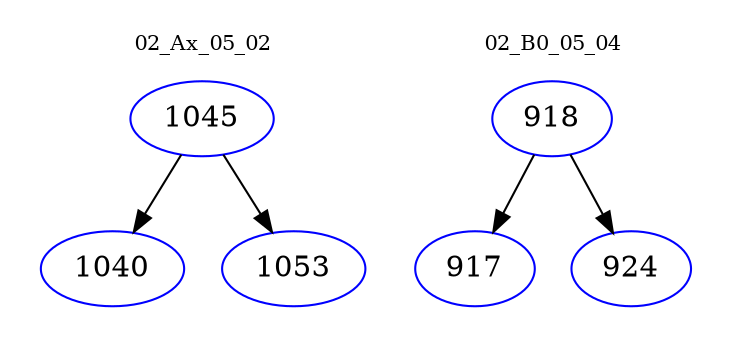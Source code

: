 digraph{
subgraph cluster_0 {
color = white
label = "02_Ax_05_02";
fontsize=10;
T0_1045 [label="1045", color="blue"]
T0_1045 -> T0_1040 [color="black"]
T0_1040 [label="1040", color="blue"]
T0_1045 -> T0_1053 [color="black"]
T0_1053 [label="1053", color="blue"]
}
subgraph cluster_1 {
color = white
label = "02_B0_05_04";
fontsize=10;
T1_918 [label="918", color="blue"]
T1_918 -> T1_917 [color="black"]
T1_917 [label="917", color="blue"]
T1_918 -> T1_924 [color="black"]
T1_924 [label="924", color="blue"]
}
}
